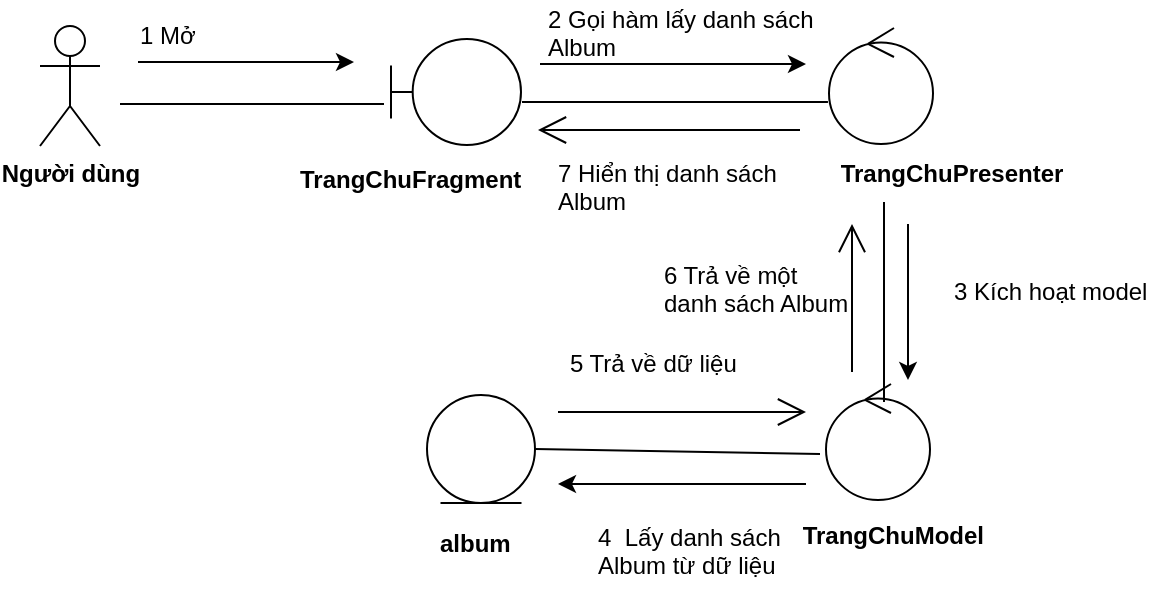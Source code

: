 <mxfile version="10.7.5" type="device"><diagram id="413OE86uYbx-GKqVm6Ou" name="Page-1"><mxGraphModel dx="824" dy="496" grid="0" gridSize="10" guides="1" tooltips="1" connect="1" arrows="1" fold="1" page="0" pageScale="1" pageWidth="850" pageHeight="1100" math="0" shadow="0"><root><mxCell id="0"/><mxCell id="1" parent="0"/><mxCell id="vUD9lpEVj_h998csExof-1" value="Người dùng" style="shape=umlActor;verticalLabelPosition=bottom;labelBackgroundColor=#ffffff;verticalAlign=top;html=1;outlineConnect=0;fontStyle=1" parent="1" vertex="1"><mxGeometry x="87" y="46" width="30" height="60" as="geometry"/></mxCell><mxCell id="vUD9lpEVj_h998csExof-2" value="" style="ellipse;shape=umlControl;whiteSpace=wrap;html=1;strokeColor=#000000;fontStyle=1" parent="1" vertex="1"><mxGeometry x="481.5" y="47" width="52" height="58" as="geometry"/></mxCell><mxCell id="vUD9lpEVj_h998csExof-3" value="&amp;nbsp;TrangChuPresenter" style="text;html=1;resizable=0;points=[];autosize=1;align=left;verticalAlign=top;spacingTop=-4;fontStyle=1" parent="1" vertex="1"><mxGeometry x="482" y="109.5" width="120" height="20" as="geometry"/></mxCell><mxCell id="vUD9lpEVj_h998csExof-4" value="" style="shape=umlBoundary;whiteSpace=wrap;html=1;strokeColor=#000000;fontStyle=1" parent="1" vertex="1"><mxGeometry x="262.5" y="52.5" width="65" height="53" as="geometry"/></mxCell><mxCell id="vUD9lpEVj_h998csExof-5" value="TrangChuFragment" style="text;html=1;resizable=0;points=[];autosize=1;align=left;verticalAlign=top;spacingTop=-4;fontStyle=1" parent="1" vertex="1"><mxGeometry x="214.5" y="113" width="120" height="20" as="geometry"/></mxCell><mxCell id="vUD9lpEVj_h998csExof-6" value="" style="ellipse;shape=umlEntity;whiteSpace=wrap;html=1;strokeColor=#000000;fontStyle=1" parent="1" vertex="1"><mxGeometry x="280.5" y="230.5" width="54" height="54" as="geometry"/></mxCell><mxCell id="vUD9lpEVj_h998csExof-7" value="&amp;nbsp;TrangChuModel" style="text;html=1;resizable=0;points=[];autosize=1;align=left;verticalAlign=top;spacingTop=-4;fontStyle=1" parent="1" vertex="1"><mxGeometry x="462.5" y="290.5" width="100" height="20" as="geometry"/></mxCell><mxCell id="vUD9lpEVj_h998csExof-9" value="" style="ellipse;shape=umlControl;whiteSpace=wrap;html=1;strokeColor=#000000;fontStyle=1" parent="1" vertex="1"><mxGeometry x="480" y="225" width="52" height="58" as="geometry"/></mxCell><mxCell id="vUD9lpEVj_h998csExof-10" value="album&lt;br&gt;&lt;br&gt;" style="text;html=1;resizable=0;points=[];autosize=1;align=left;verticalAlign=top;spacingTop=-4;fontStyle=1" parent="1" vertex="1"><mxGeometry x="284.5" y="294.5" width="50" height="30" as="geometry"/></mxCell><mxCell id="FOnwFip97L46582lsFgK-1" value="" style="endArrow=none;html=1;" edge="1" parent="1"><mxGeometry width="50" height="50" relative="1" as="geometry"><mxPoint x="127" y="85" as="sourcePoint"/><mxPoint x="259" y="85" as="targetPoint"/></mxGeometry></mxCell><mxCell id="FOnwFip97L46582lsFgK-2" value="" style="endArrow=none;html=1;entryX=-0.01;entryY=0.638;entryDx=0;entryDy=0;entryPerimeter=0;" edge="1" parent="1" target="vUD9lpEVj_h998csExof-2"><mxGeometry width="50" height="50" relative="1" as="geometry"><mxPoint x="328" y="84" as="sourcePoint"/><mxPoint x="401" y="2" as="targetPoint"/></mxGeometry></mxCell><mxCell id="FOnwFip97L46582lsFgK-3" value="" style="endArrow=none;html=1;exitX=0.558;exitY=0.155;exitDx=0;exitDy=0;exitPerimeter=0;" edge="1" parent="1" source="vUD9lpEVj_h998csExof-9"><mxGeometry width="50" height="50" relative="1" as="geometry"><mxPoint x="629" y="207" as="sourcePoint"/><mxPoint x="509" y="134" as="targetPoint"/></mxGeometry></mxCell><mxCell id="FOnwFip97L46582lsFgK-4" value="" style="endArrow=none;html=1;exitX=1;exitY=0.5;exitDx=0;exitDy=0;" edge="1" parent="1" source="vUD9lpEVj_h998csExof-6"><mxGeometry width="50" height="50" relative="1" as="geometry"><mxPoint x="375" y="260" as="sourcePoint"/><mxPoint x="477" y="260" as="targetPoint"/></mxGeometry></mxCell><mxCell id="FOnwFip97L46582lsFgK-5" value="" style="endArrow=classic;html=1;" edge="1" parent="1"><mxGeometry width="50" height="50" relative="1" as="geometry"><mxPoint x="136" y="64" as="sourcePoint"/><mxPoint x="244" y="64" as="targetPoint"/><Array as="points"><mxPoint x="199" y="64"/></Array></mxGeometry></mxCell><mxCell id="FOnwFip97L46582lsFgK-6" value="" style="endArrow=classic;html=1;" edge="1" parent="1"><mxGeometry width="50" height="50" relative="1" as="geometry"><mxPoint x="337" y="65" as="sourcePoint"/><mxPoint x="470" y="65" as="targetPoint"/></mxGeometry></mxCell><mxCell id="FOnwFip97L46582lsFgK-7" value="" style="endArrow=classic;html=1;" edge="1" parent="1"><mxGeometry width="50" height="50" relative="1" as="geometry"><mxPoint x="521" y="145" as="sourcePoint"/><mxPoint x="521" y="223" as="targetPoint"/></mxGeometry></mxCell><mxCell id="FOnwFip97L46582lsFgK-8" value="" style="endArrow=classic;html=1;" edge="1" parent="1"><mxGeometry width="50" height="50" relative="1" as="geometry"><mxPoint x="470" y="275" as="sourcePoint"/><mxPoint x="346" y="275" as="targetPoint"/></mxGeometry></mxCell><mxCell id="FOnwFip97L46582lsFgK-9" value="" style="endArrow=open;endFill=1;endSize=12;html=1;" edge="1" parent="1"><mxGeometry width="160" relative="1" as="geometry"><mxPoint x="346" y="239" as="sourcePoint"/><mxPoint x="470" y="239" as="targetPoint"/></mxGeometry></mxCell><mxCell id="FOnwFip97L46582lsFgK-10" value="" style="endArrow=open;endFill=1;endSize=12;html=1;" edge="1" parent="1"><mxGeometry width="160" relative="1" as="geometry"><mxPoint x="493" y="219" as="sourcePoint"/><mxPoint x="493" y="145" as="targetPoint"/></mxGeometry></mxCell><mxCell id="FOnwFip97L46582lsFgK-11" value="" style="endArrow=open;endFill=1;endSize=12;html=1;" edge="1" parent="1"><mxGeometry width="160" relative="1" as="geometry"><mxPoint x="467" y="98" as="sourcePoint"/><mxPoint x="336" y="98" as="targetPoint"/></mxGeometry></mxCell><mxCell id="FOnwFip97L46582lsFgK-12" value="1 Mở" style="text;html=1;resizable=0;points=[];autosize=1;align=left;verticalAlign=top;spacingTop=-4;" vertex="1" parent="1"><mxGeometry x="135" y="41" width="38" height="14" as="geometry"/></mxCell><mxCell id="FOnwFip97L46582lsFgK-13" value="2 Gọi hàm lấy danh sách&lt;br&gt;Album&lt;br&gt;" style="text;html=1;resizable=0;points=[];autosize=1;align=left;verticalAlign=top;spacingTop=-4;" vertex="1" parent="1"><mxGeometry x="338.5" y="33" width="143" height="28" as="geometry"/></mxCell><mxCell id="FOnwFip97L46582lsFgK-14" value="3 Kích hoạt model" style="text;html=1;resizable=0;points=[];autosize=1;align=left;verticalAlign=top;spacingTop=-4;" vertex="1" parent="1"><mxGeometry x="542" y="169" width="107" height="14" as="geometry"/></mxCell><mxCell id="FOnwFip97L46582lsFgK-15" value="4&amp;nbsp; Lấy danh sách&lt;br&gt;Album từ dữ liệu&lt;br&gt;" style="text;html=1;resizable=0;points=[];autosize=1;align=left;verticalAlign=top;spacingTop=-4;" vertex="1" parent="1"><mxGeometry x="364" y="292" width="101" height="28" as="geometry"/></mxCell><mxCell id="FOnwFip97L46582lsFgK-16" value="5 Trả về dữ liệu" style="text;html=1;resizable=0;points=[];autosize=1;align=left;verticalAlign=top;spacingTop=-4;" vertex="1" parent="1"><mxGeometry x="350" y="205" width="94" height="14" as="geometry"/></mxCell><mxCell id="FOnwFip97L46582lsFgK-17" value="6 Trả về một &lt;br&gt;danh sách Album" style="text;html=1;resizable=0;points=[];autosize=1;align=left;verticalAlign=top;spacingTop=-4;" vertex="1" parent="1"><mxGeometry x="397" y="161" width="103" height="28" as="geometry"/></mxCell><mxCell id="FOnwFip97L46582lsFgK-18" value="7 Hiển thị danh sách&lt;br&gt;Album&lt;br&gt;&lt;br&gt;" style="text;html=1;resizable=0;points=[];autosize=1;align=left;verticalAlign=top;spacingTop=-4;" vertex="1" parent="1"><mxGeometry x="343.5" y="109.5" width="119" height="42" as="geometry"/></mxCell></root></mxGraphModel></diagram></mxfile>